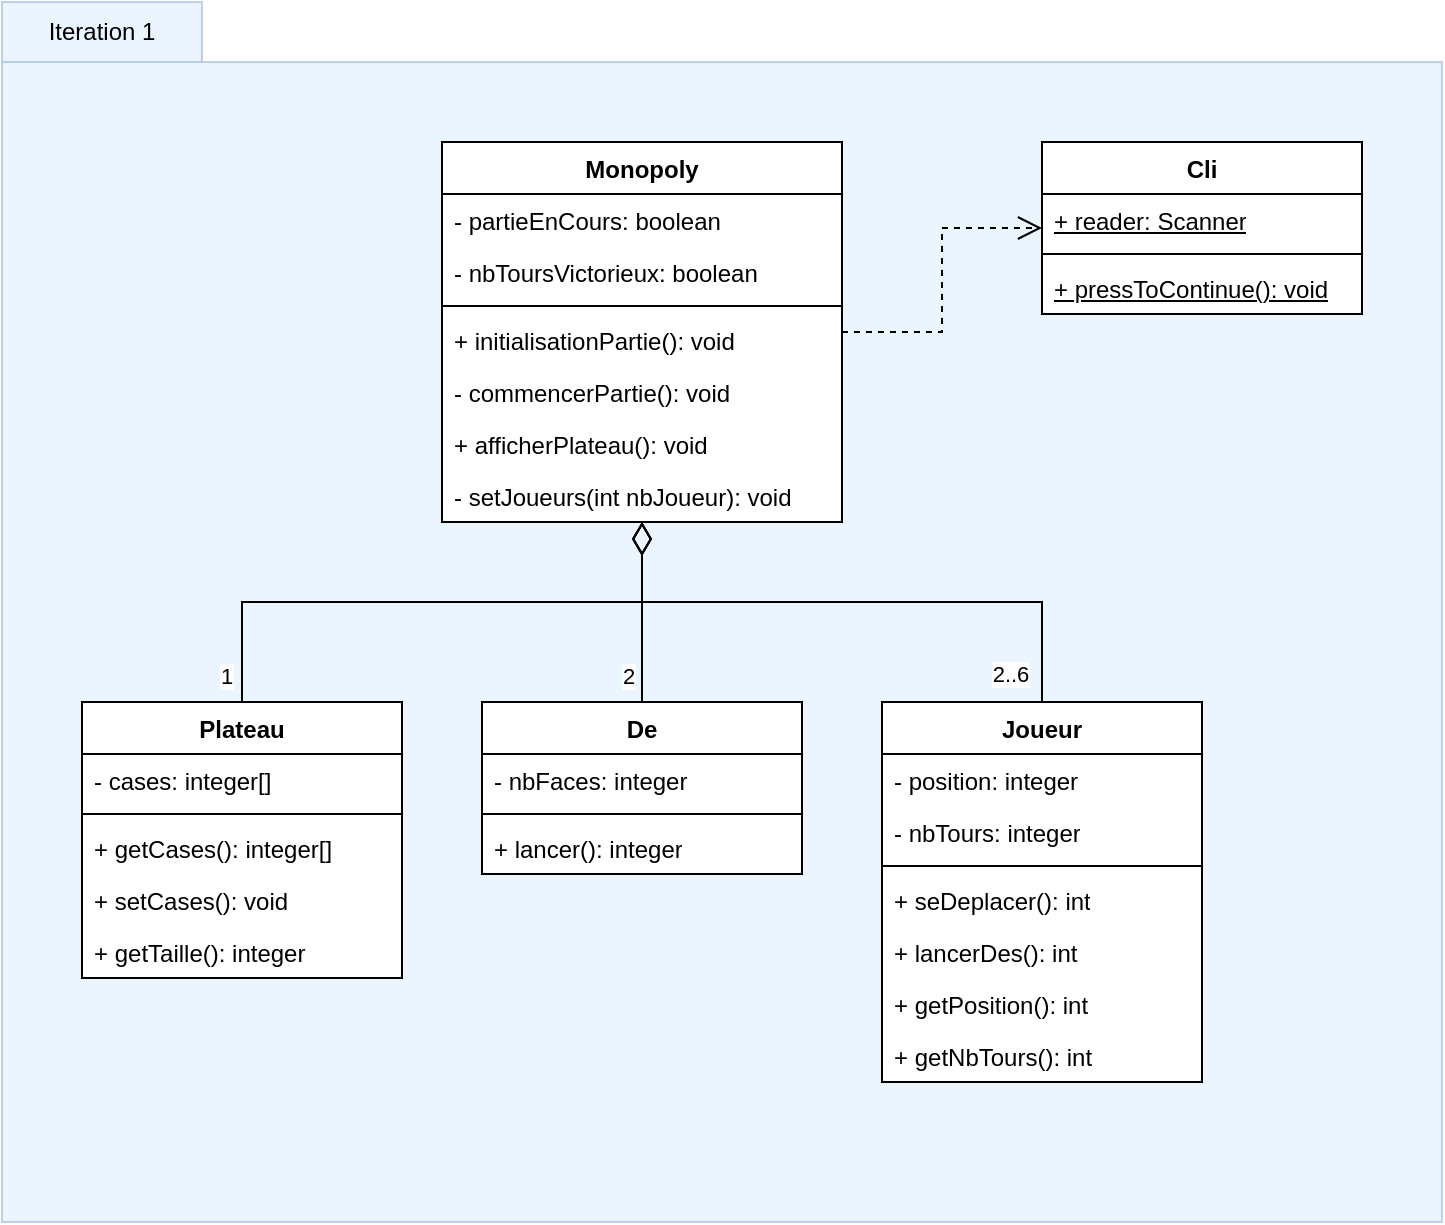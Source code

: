 <mxfile>
    <diagram name="Page-1" id="RWLI9MSICIL28HF7hWLt">
        <mxGraphModel dx="2163" dy="1200" grid="1" gridSize="10" guides="1" tooltips="1" connect="1" arrows="1" fold="1" page="1" pageScale="1" pageWidth="850" pageHeight="1100" math="0" shadow="0">
            <root>
                <mxCell id="0"/>
                <mxCell id="1" parent="0"/>
                <mxCell id="3wRQdI3oQ9BH-USmXRhL-71" value="" style="shape=folder;fontStyle=1;spacingTop=10;tabWidth=100;tabHeight=30;tabPosition=left;html=1;whiteSpace=wrap;fillColor=#CCE5FF;strokeColor=#6c8ebf;opacity=40;" parent="1" vertex="1">
                    <mxGeometry x="80" y="50" width="720" height="610" as="geometry"/>
                </mxCell>
                <mxCell id="BAaVgE4v9FRJITXMIrTg-20" style="edgeStyle=orthogonalEdgeStyle;rounded=0;orthogonalLoop=1;jettySize=auto;html=1;endArrow=open;endFill=0;dashed=1;endSize=10;" parent="1" source="3wRQdI3oQ9BH-USmXRhL-1" target="BAaVgE4v9FRJITXMIrTg-15" edge="1">
                    <mxGeometry relative="1" as="geometry"/>
                </mxCell>
                <mxCell id="3wRQdI3oQ9BH-USmXRhL-1" value="Monopoly" style="swimlane;fontStyle=1;align=center;verticalAlign=top;childLayout=stackLayout;horizontal=1;startSize=26;horizontalStack=0;resizeParent=1;resizeParentMax=0;resizeLast=0;collapsible=1;marginBottom=0;whiteSpace=wrap;html=1;swimlaneFillColor=default;" parent="1" vertex="1">
                    <mxGeometry x="300" y="120" width="200" height="190" as="geometry"/>
                </mxCell>
                <mxCell id="BAaVgE4v9FRJITXMIrTg-3" value="- partieEnCours: boolean" style="text;strokeColor=none;fillColor=none;align=left;verticalAlign=top;spacingLeft=4;spacingRight=4;overflow=hidden;rotatable=0;points=[[0,0.5],[1,0.5]];portConstraint=eastwest;whiteSpace=wrap;html=1;" parent="3wRQdI3oQ9BH-USmXRhL-1" vertex="1">
                    <mxGeometry y="26" width="200" height="26" as="geometry"/>
                </mxCell>
                <mxCell id="2" value="- nbToursVictorieux: boolean" style="text;strokeColor=none;fillColor=none;align=left;verticalAlign=top;spacingLeft=4;spacingRight=4;overflow=hidden;rotatable=0;points=[[0,0.5],[1,0.5]];portConstraint=eastwest;whiteSpace=wrap;html=1;" parent="3wRQdI3oQ9BH-USmXRhL-1" vertex="1">
                    <mxGeometry y="52" width="200" height="26" as="geometry"/>
                </mxCell>
                <mxCell id="3wRQdI3oQ9BH-USmXRhL-3" value="" style="line;strokeWidth=1;fillColor=none;align=left;verticalAlign=middle;spacingTop=-1;spacingLeft=3;spacingRight=3;rotatable=0;labelPosition=right;points=[];portConstraint=eastwest;strokeColor=inherit;" parent="3wRQdI3oQ9BH-USmXRhL-1" vertex="1">
                    <mxGeometry y="78" width="200" height="8" as="geometry"/>
                </mxCell>
                <mxCell id="uMeEDtOM4_LUnc-oen4K-1" value="+ initialisationPartie(): void" style="text;strokeColor=none;fillColor=none;align=left;verticalAlign=top;spacingLeft=4;spacingRight=4;overflow=hidden;rotatable=0;points=[[0,0.5],[1,0.5]];portConstraint=eastwest;whiteSpace=wrap;html=1;" parent="3wRQdI3oQ9BH-USmXRhL-1" vertex="1">
                    <mxGeometry y="86" width="200" height="26" as="geometry"/>
                </mxCell>
                <mxCell id="BAaVgE4v9FRJITXMIrTg-4" value="- commencerPartie(): void" style="text;strokeColor=none;fillColor=none;align=left;verticalAlign=top;spacingLeft=4;spacingRight=4;overflow=hidden;rotatable=0;points=[[0,0.5],[1,0.5]];portConstraint=eastwest;whiteSpace=wrap;html=1;" parent="3wRQdI3oQ9BH-USmXRhL-1" vertex="1">
                    <mxGeometry y="112" width="200" height="26" as="geometry"/>
                </mxCell>
                <mxCell id="BAaVgE4v9FRJITXMIrTg-5" value="+ afficherPlateau(): void" style="text;strokeColor=none;fillColor=none;align=left;verticalAlign=top;spacingLeft=4;spacingRight=4;overflow=hidden;rotatable=0;points=[[0,0.5],[1,0.5]];portConstraint=eastwest;whiteSpace=wrap;html=1;" parent="3wRQdI3oQ9BH-USmXRhL-1" vertex="1">
                    <mxGeometry y="138" width="200" height="26" as="geometry"/>
                </mxCell>
                <mxCell id="3wRQdI3oQ9BH-USmXRhL-78" value="- setJoueurs(int nbJoueur): void" style="text;strokeColor=none;fillColor=none;align=left;verticalAlign=top;spacingLeft=4;spacingRight=4;overflow=hidden;rotatable=0;points=[[0,0.5],[1,0.5]];portConstraint=eastwest;whiteSpace=wrap;html=1;" parent="3wRQdI3oQ9BH-USmXRhL-1" vertex="1">
                    <mxGeometry y="164" width="200" height="26" as="geometry"/>
                </mxCell>
                <mxCell id="3wRQdI3oQ9BH-USmXRhL-56" style="edgeStyle=orthogonalEdgeStyle;rounded=0;orthogonalLoop=1;jettySize=auto;html=1;endArrow=diamondThin;endFill=0;endSize=14;" parent="1" source="3wRQdI3oQ9BH-USmXRhL-52" target="3wRQdI3oQ9BH-USmXRhL-1" edge="1">
                    <mxGeometry relative="1" as="geometry"/>
                </mxCell>
                <mxCell id="uMeEDtOM4_LUnc-oen4K-2" value="2" style="edgeLabel;html=1;align=center;verticalAlign=middle;resizable=0;points=[];" parent="3wRQdI3oQ9BH-USmXRhL-56" vertex="1" connectable="0">
                    <mxGeometry x="-0.752" relative="1" as="geometry">
                        <mxPoint x="-7" y="-2" as="offset"/>
                    </mxGeometry>
                </mxCell>
                <mxCell id="3wRQdI3oQ9BH-USmXRhL-52" value="De" style="swimlane;fontStyle=1;align=center;verticalAlign=top;childLayout=stackLayout;horizontal=1;startSize=26;horizontalStack=0;resizeParent=1;resizeParentMax=0;resizeLast=0;collapsible=1;marginBottom=0;whiteSpace=wrap;html=1;fillColor=default;rounded=0;shadow=0;glass=0;swimlaneLine=1;gradientColor=none;swimlaneFillColor=default;" parent="1" vertex="1">
                    <mxGeometry x="320" y="400" width="160" height="86" as="geometry"/>
                </mxCell>
                <mxCell id="3wRQdI3oQ9BH-USmXRhL-53" value="- nbFaces: integer" style="text;align=left;verticalAlign=top;spacingLeft=4;spacingRight=4;overflow=hidden;rotatable=0;points=[[0,0.5],[1,0.5]];portConstraint=eastwest;whiteSpace=wrap;html=1;" parent="3wRQdI3oQ9BH-USmXRhL-52" vertex="1">
                    <mxGeometry y="26" width="160" height="26" as="geometry"/>
                </mxCell>
                <mxCell id="3wRQdI3oQ9BH-USmXRhL-54" value="" style="line;strokeWidth=1;fillColor=none;align=left;verticalAlign=middle;spacingTop=-1;spacingLeft=3;spacingRight=3;rotatable=0;labelPosition=right;points=[];portConstraint=eastwest;strokeColor=inherit;" parent="3wRQdI3oQ9BH-USmXRhL-52" vertex="1">
                    <mxGeometry y="52" width="160" height="8" as="geometry"/>
                </mxCell>
                <mxCell id="3wRQdI3oQ9BH-USmXRhL-55" value="+ lancer(): integer" style="text;align=left;verticalAlign=top;spacingLeft=4;spacingRight=4;overflow=hidden;rotatable=0;points=[[0,0.5],[1,0.5]];portConstraint=eastwest;whiteSpace=wrap;html=1;" parent="3wRQdI3oQ9BH-USmXRhL-52" vertex="1">
                    <mxGeometry y="60" width="160" height="26" as="geometry"/>
                </mxCell>
                <mxCell id="3wRQdI3oQ9BH-USmXRhL-62" style="edgeStyle=orthogonalEdgeStyle;rounded=0;orthogonalLoop=1;jettySize=auto;html=1;endArrow=diamondThin;endFill=0;endSize=14;" parent="1" source="3wRQdI3oQ9BH-USmXRhL-59" target="3wRQdI3oQ9BH-USmXRhL-1" edge="1">
                    <mxGeometry relative="1" as="geometry">
                        <Array as="points">
                            <mxPoint x="200" y="350"/>
                            <mxPoint x="400" y="350"/>
                        </Array>
                    </mxGeometry>
                </mxCell>
                <mxCell id="uMeEDtOM4_LUnc-oen4K-3" value="1" style="edgeLabel;html=1;align=center;verticalAlign=middle;resizable=0;points=[];" parent="3wRQdI3oQ9BH-USmXRhL-62" vertex="1" connectable="0">
                    <mxGeometry x="-0.893" relative="1" as="geometry">
                        <mxPoint x="-8" y="2" as="offset"/>
                    </mxGeometry>
                </mxCell>
                <mxCell id="3wRQdI3oQ9BH-USmXRhL-59" value="Plateau" style="swimlane;fontStyle=1;align=center;verticalAlign=top;childLayout=stackLayout;horizontal=1;startSize=26;horizontalStack=0;resizeParent=1;resizeParentMax=0;resizeLast=0;collapsible=1;marginBottom=0;whiteSpace=wrap;html=1;swimlaneFillColor=default;" parent="1" vertex="1">
                    <mxGeometry x="120" y="400" width="160" height="138" as="geometry"/>
                </mxCell>
                <mxCell id="BAaVgE4v9FRJITXMIrTg-6" value="- cases: integer[]" style="text;strokeColor=none;fillColor=none;align=left;verticalAlign=top;spacingLeft=4;spacingRight=4;overflow=hidden;rotatable=0;points=[[0,0.5],[1,0.5]];portConstraint=eastwest;whiteSpace=wrap;html=1;" parent="3wRQdI3oQ9BH-USmXRhL-59" vertex="1">
                    <mxGeometry y="26" width="160" height="26" as="geometry"/>
                </mxCell>
                <mxCell id="3wRQdI3oQ9BH-USmXRhL-60" value="" style="line;strokeWidth=1;fillColor=none;align=left;verticalAlign=middle;spacingTop=-1;spacingLeft=3;spacingRight=3;rotatable=0;labelPosition=right;points=[];portConstraint=eastwest;strokeColor=inherit;" parent="3wRQdI3oQ9BH-USmXRhL-59" vertex="1">
                    <mxGeometry y="52" width="160" height="8" as="geometry"/>
                </mxCell>
                <mxCell id="BAaVgE4v9FRJITXMIrTg-7" value="+ getCases(): integer[]" style="text;strokeColor=none;fillColor=none;align=left;verticalAlign=top;spacingLeft=4;spacingRight=4;overflow=hidden;rotatable=0;points=[[0,0.5],[1,0.5]];portConstraint=eastwest;whiteSpace=wrap;html=1;" parent="3wRQdI3oQ9BH-USmXRhL-59" vertex="1">
                    <mxGeometry y="60" width="160" height="26" as="geometry"/>
                </mxCell>
                <mxCell id="BAaVgE4v9FRJITXMIrTg-8" value="+ setCases(): void" style="text;strokeColor=none;fillColor=none;align=left;verticalAlign=top;spacingLeft=4;spacingRight=4;overflow=hidden;rotatable=0;points=[[0,0.5],[1,0.5]];portConstraint=eastwest;whiteSpace=wrap;html=1;" parent="3wRQdI3oQ9BH-USmXRhL-59" vertex="1">
                    <mxGeometry y="86" width="160" height="26" as="geometry"/>
                </mxCell>
                <mxCell id="BAaVgE4v9FRJITXMIrTg-14" value="+ getTaille(): integer" style="text;strokeColor=none;fillColor=none;align=left;verticalAlign=top;spacingLeft=4;spacingRight=4;overflow=hidden;rotatable=0;points=[[0,0.5],[1,0.5]];portConstraint=eastwest;whiteSpace=wrap;html=1;" parent="3wRQdI3oQ9BH-USmXRhL-59" vertex="1">
                    <mxGeometry y="112" width="160" height="26" as="geometry"/>
                </mxCell>
                <mxCell id="3wRQdI3oQ9BH-USmXRhL-67" style="edgeStyle=orthogonalEdgeStyle;rounded=0;orthogonalLoop=1;jettySize=auto;html=1;endArrow=diamondThin;endFill=0;endSize=14;" parent="1" source="3wRQdI3oQ9BH-USmXRhL-64" target="3wRQdI3oQ9BH-USmXRhL-1" edge="1">
                    <mxGeometry relative="1" as="geometry">
                        <Array as="points">
                            <mxPoint x="600" y="350"/>
                            <mxPoint x="400" y="350"/>
                        </Array>
                    </mxGeometry>
                </mxCell>
                <mxCell id="uMeEDtOM4_LUnc-oen4K-4" value="2..6" style="edgeLabel;html=1;align=center;verticalAlign=middle;resizable=0;points=[];" parent="3wRQdI3oQ9BH-USmXRhL-67" vertex="1" connectable="0">
                    <mxGeometry x="-0.895" relative="1" as="geometry">
                        <mxPoint x="-16" y="1" as="offset"/>
                    </mxGeometry>
                </mxCell>
                <mxCell id="3wRQdI3oQ9BH-USmXRhL-64" value="Joueur" style="swimlane;fontStyle=1;align=center;verticalAlign=top;childLayout=stackLayout;horizontal=1;startSize=26;horizontalStack=0;resizeParent=1;resizeParentMax=0;resizeLast=0;collapsible=1;marginBottom=0;whiteSpace=wrap;html=1;swimlaneFillColor=default;" parent="1" vertex="1">
                    <mxGeometry x="520" y="400" width="160" height="190" as="geometry"/>
                </mxCell>
                <mxCell id="3wRQdI3oQ9BH-USmXRhL-69" value="- position: integer" style="text;strokeColor=none;fillColor=none;align=left;verticalAlign=top;spacingLeft=4;spacingRight=4;overflow=hidden;rotatable=0;points=[[0,0.5],[1,0.5]];portConstraint=eastwest;whiteSpace=wrap;html=1;" parent="3wRQdI3oQ9BH-USmXRhL-64" vertex="1">
                    <mxGeometry y="26" width="160" height="26" as="geometry"/>
                </mxCell>
                <mxCell id="3wRQdI3oQ9BH-USmXRhL-70" value="- nbTours: integer" style="text;strokeColor=none;fillColor=none;align=left;verticalAlign=top;spacingLeft=4;spacingRight=4;overflow=hidden;rotatable=0;points=[[0,0.5],[1,0.5]];portConstraint=eastwest;whiteSpace=wrap;html=1;" parent="3wRQdI3oQ9BH-USmXRhL-64" vertex="1">
                    <mxGeometry y="52" width="160" height="26" as="geometry"/>
                </mxCell>
                <mxCell id="3wRQdI3oQ9BH-USmXRhL-65" value="" style="line;strokeWidth=1;fillColor=none;align=left;verticalAlign=middle;spacingTop=-1;spacingLeft=3;spacingRight=3;rotatable=0;labelPosition=right;points=[];portConstraint=eastwest;strokeColor=inherit;" parent="3wRQdI3oQ9BH-USmXRhL-64" vertex="1">
                    <mxGeometry y="78" width="160" height="8" as="geometry"/>
                </mxCell>
                <mxCell id="3wRQdI3oQ9BH-USmXRhL-66" value="+ seDeplacer(): int" style="text;strokeColor=none;fillColor=none;align=left;verticalAlign=top;spacingLeft=4;spacingRight=4;overflow=hidden;rotatable=0;points=[[0,0.5],[1,0.5]];portConstraint=eastwest;whiteSpace=wrap;html=1;" parent="3wRQdI3oQ9BH-USmXRhL-64" vertex="1">
                    <mxGeometry y="86" width="160" height="26" as="geometry"/>
                </mxCell>
                <mxCell id="BAaVgE4v9FRJITXMIrTg-9" value="+ lancerDes(): int" style="text;strokeColor=none;fillColor=none;align=left;verticalAlign=top;spacingLeft=4;spacingRight=4;overflow=hidden;rotatable=0;points=[[0,0.5],[1,0.5]];portConstraint=eastwest;whiteSpace=wrap;html=1;" parent="3wRQdI3oQ9BH-USmXRhL-64" vertex="1">
                    <mxGeometry y="112" width="160" height="26" as="geometry"/>
                </mxCell>
                <mxCell id="BAaVgE4v9FRJITXMIrTg-12" value="+ getPosition(): int" style="text;strokeColor=none;fillColor=none;align=left;verticalAlign=top;spacingLeft=4;spacingRight=4;overflow=hidden;rotatable=0;points=[[0,0.5],[1,0.5]];portConstraint=eastwest;whiteSpace=wrap;html=1;" parent="3wRQdI3oQ9BH-USmXRhL-64" vertex="1">
                    <mxGeometry y="138" width="160" height="26" as="geometry"/>
                </mxCell>
                <mxCell id="BAaVgE4v9FRJITXMIrTg-13" value="+ getNbTours(): int" style="text;strokeColor=none;fillColor=none;align=left;verticalAlign=top;spacingLeft=4;spacingRight=4;overflow=hidden;rotatable=0;points=[[0,0.5],[1,0.5]];portConstraint=eastwest;whiteSpace=wrap;html=1;" parent="3wRQdI3oQ9BH-USmXRhL-64" vertex="1">
                    <mxGeometry y="164" width="160" height="26" as="geometry"/>
                </mxCell>
                <mxCell id="3wRQdI3oQ9BH-USmXRhL-74" value="Iteration 1" style="text;html=1;strokeColor=none;fillColor=none;align=center;verticalAlign=middle;whiteSpace=wrap;rounded=0;" parent="1" vertex="1">
                    <mxGeometry x="100" y="50" width="60" height="30" as="geometry"/>
                </mxCell>
                <mxCell id="BAaVgE4v9FRJITXMIrTg-15" value="Cli" style="swimlane;fontStyle=1;align=center;verticalAlign=top;childLayout=stackLayout;horizontal=1;startSize=26;horizontalStack=0;resizeParent=1;resizeParentMax=0;resizeLast=0;collapsible=1;marginBottom=0;whiteSpace=wrap;html=1;fillColor=default;rounded=0;shadow=0;glass=0;swimlaneLine=1;gradientColor=none;swimlaneFillColor=default;" parent="1" vertex="1">
                    <mxGeometry x="600" y="120" width="160" height="86" as="geometry"/>
                </mxCell>
                <mxCell id="BAaVgE4v9FRJITXMIrTg-16" value="&lt;u&gt;+ reader: Scanner&lt;/u&gt;" style="text;align=left;verticalAlign=top;spacingLeft=4;spacingRight=4;overflow=hidden;rotatable=0;points=[[0,0.5],[1,0.5]];portConstraint=eastwest;whiteSpace=wrap;html=1;" parent="BAaVgE4v9FRJITXMIrTg-15" vertex="1">
                    <mxGeometry y="26" width="160" height="26" as="geometry"/>
                </mxCell>
                <mxCell id="BAaVgE4v9FRJITXMIrTg-17" value="" style="line;strokeWidth=1;fillColor=none;align=left;verticalAlign=middle;spacingTop=-1;spacingLeft=3;spacingRight=3;rotatable=0;labelPosition=right;points=[];portConstraint=eastwest;strokeColor=inherit;" parent="BAaVgE4v9FRJITXMIrTg-15" vertex="1">
                    <mxGeometry y="52" width="160" height="8" as="geometry"/>
                </mxCell>
                <mxCell id="BAaVgE4v9FRJITXMIrTg-18" value="&lt;u&gt;+ pressToContinue(): void&lt;br&gt;&lt;/u&gt;" style="text;align=left;verticalAlign=top;spacingLeft=4;spacingRight=4;overflow=hidden;rotatable=0;points=[[0,0.5],[1,0.5]];portConstraint=eastwest;whiteSpace=wrap;html=1;" parent="BAaVgE4v9FRJITXMIrTg-15" vertex="1">
                    <mxGeometry y="60" width="160" height="26" as="geometry"/>
                </mxCell>
            </root>
        </mxGraphModel>
    </diagram>
</mxfile>